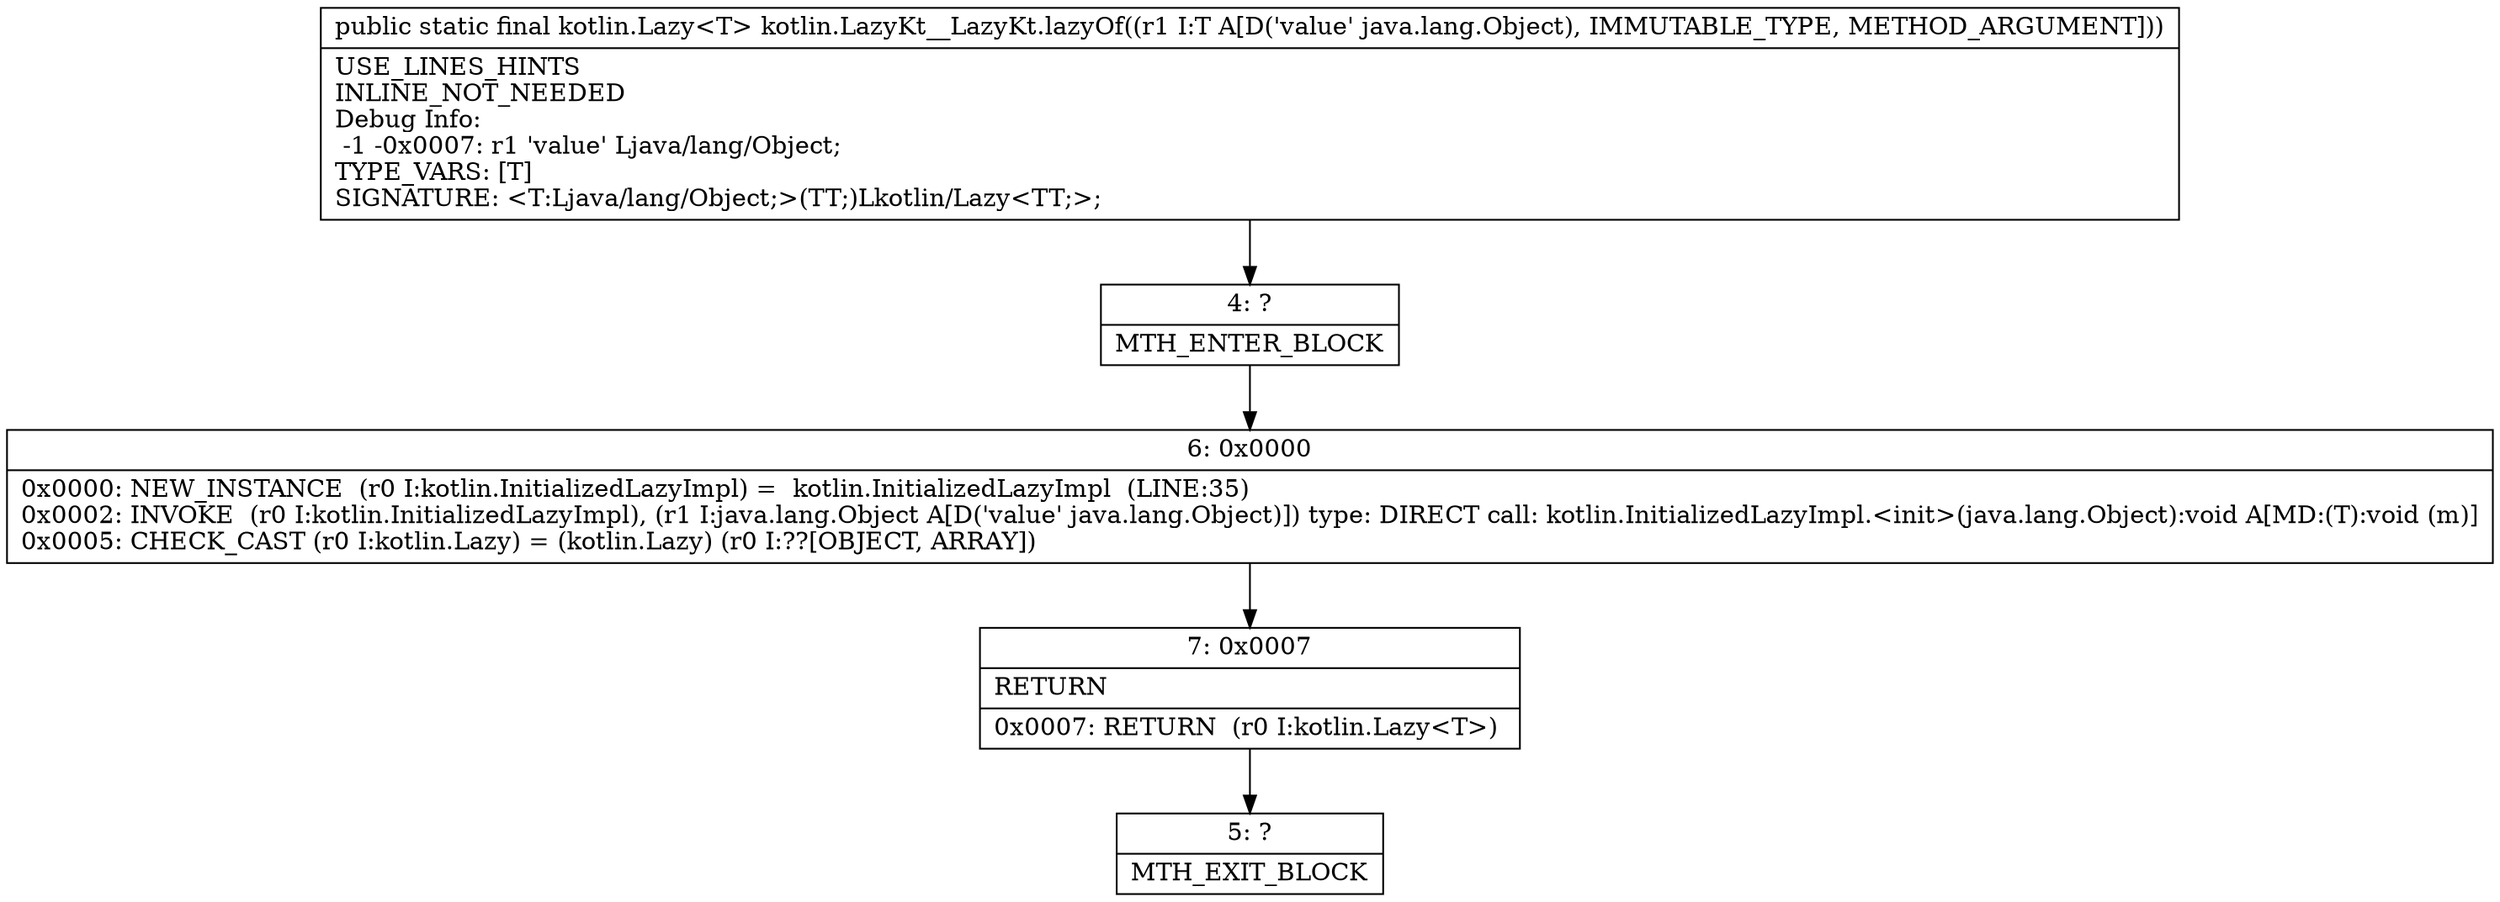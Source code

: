 digraph "CFG forkotlin.LazyKt__LazyKt.lazyOf(Ljava\/lang\/Object;)Lkotlin\/Lazy;" {
Node_4 [shape=record,label="{4\:\ ?|MTH_ENTER_BLOCK\l}"];
Node_6 [shape=record,label="{6\:\ 0x0000|0x0000: NEW_INSTANCE  (r0 I:kotlin.InitializedLazyImpl) =  kotlin.InitializedLazyImpl  (LINE:35)\l0x0002: INVOKE  (r0 I:kotlin.InitializedLazyImpl), (r1 I:java.lang.Object A[D('value' java.lang.Object)]) type: DIRECT call: kotlin.InitializedLazyImpl.\<init\>(java.lang.Object):void A[MD:(T):void (m)]\l0x0005: CHECK_CAST (r0 I:kotlin.Lazy) = (kotlin.Lazy) (r0 I:??[OBJECT, ARRAY]) \l}"];
Node_7 [shape=record,label="{7\:\ 0x0007|RETURN\l|0x0007: RETURN  (r0 I:kotlin.Lazy\<T\>) \l}"];
Node_5 [shape=record,label="{5\:\ ?|MTH_EXIT_BLOCK\l}"];
MethodNode[shape=record,label="{public static final kotlin.Lazy\<T\> kotlin.LazyKt__LazyKt.lazyOf((r1 I:T A[D('value' java.lang.Object), IMMUTABLE_TYPE, METHOD_ARGUMENT]))  | USE_LINES_HINTS\lINLINE_NOT_NEEDED\lDebug Info:\l  \-1 \-0x0007: r1 'value' Ljava\/lang\/Object;\lTYPE_VARS: [T]\lSIGNATURE: \<T:Ljava\/lang\/Object;\>(TT;)Lkotlin\/Lazy\<TT;\>;\l}"];
MethodNode -> Node_4;Node_4 -> Node_6;
Node_6 -> Node_7;
Node_7 -> Node_5;
}

